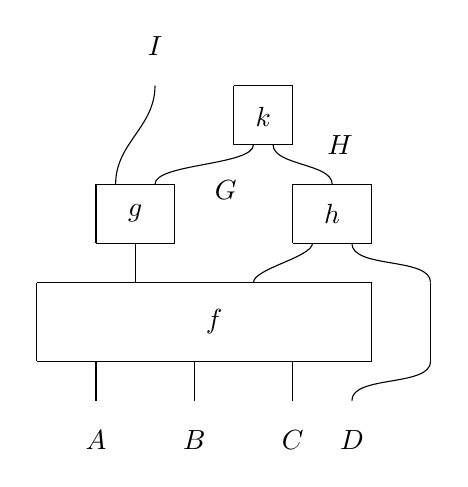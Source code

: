 \begin{tikzpicture}
	\begin{pgfonlayer}{nodelayer}
		\node [style=none] (0) at (-3.75, 0) {};
		\node [style=none] (1) at (0.5, 0) {};
		\node [style=none] (2) at (0.5, 1) {};
		\node [style=none] (3) at (-3.75, 1) {};
		\node [style=none] (5) at (1.25, 0) {};
		\node [style=none] (11) at (-3, 0) {};
		\node [style=none] (12) at (-3, -0.5) {};
		\node [style=none] (14) at (-1.75, -0.5) {};
		\node [style=none] (15) at (-1.75, 0) {};
		\node [style=none] (16) at (-0.5, -0.5) {};
		\node [style=none] (17) at (-0.5, 0) {};
		\node [style=none] (18) at (0.25, -0.5) {};
		\node [style=none] (19) at (1.25, 1) {};
		\node [style=none] (21) at (-2.5, 1) {};
		\node [style=none] (22) at (-1, 1) {};
		\node [style=none] (23) at (-0.5, 1.5) {};
		\node [style=none] (24) at (0.5, 1.5) {};
		\node [style=none] (25) at (0.5, 2.25) {};
		\node [style=none] (26) at (-0.5, 2.25) {};
		\node [style=none] (27) at (-0.25, 1.5) {};
		\node [style=none] (28) at (0.25, 1.5) {};
		\node [style=none] (29) at (-3, 1.5) {};
		\node [style=none] (30) at (-3, 2.25) {};
		\node [style=none] (31) at (-2, 2.25) {};
		\node [style=none] (32) at (-2, 1.5) {};
		\node [style=none] (33) at (-2.5, 1.5) {};
		\node [style=none] (34) at (-1.25, 2.75) {};
		\node [style=none] (35) at (-1.25, 3.5) {};
		\node [style=none] (36) at (-0.5, 3.5) {};
		\node [style=none] (37) at (-0.5, 2.75) {};
		\node [style=none] (38) at (-2.75, 2.25) {};
		\node [style=none] (39) at (-2.25, 2.25) {};
		\node [style=none] (40) at (0, 2.25) {};
		\node [style=none] (41) at (-0.75, 2.75) {};
		\node [style=none] (42) at (-1, 2.75) {};
		\node [style=none] (43) at (-2.25, 3.5) {};
		\node [style=none] (44) at (-3, -1) {$A$};
		\node [style=none] (45) at (-1.75, -1) {$B$};
		\node [style=none] (46) at (-0.5, -1) {$C$};
		\node [style=none] (47) at (0.25, -1) {$D$};
		\node [style=none] (50) at (-1.35, 2.175) {$G$};
		\node [style=none] (51) at (0.1, 2.75) {$H$};
		\node [style=none] (52) at (-2.25, 4) {$I$};
		\node [style=none] (53) at (-1.5, 0.5) {$f$};
		\node [style=none] (54) at (-2.5, 1.875) {$g$};
		\node [style=none] (55) at (0, 1.875) {$h$};
		\node [style=none] (56) at (-0.875, 3.1) {$k$};
	\end{pgfonlayer}
	\begin{pgfonlayer}{edgelayer}
		\draw (1.center) to (2.center);
		\draw (2.center) to (3.center);
		\draw (3.center) to (0.center);
		\draw (0.center) to (1.center);
		\draw (12.center) to (11.center);
		\draw (14.center) to (15.center);
		\draw (16.center) to (17.center);
		\draw [in=-90, out=90, looseness=0.75] (18.center) to (5.center);
		\draw (5.center) to (19.center);
		\draw (26.center) to (25.center);
		\draw (25.center) to (24.center);
		\draw (24.center) to (23.center);
		\draw (23.center) to (26.center);
		\draw [in=90, out=-90, looseness=0.50] (27.center) to (22.center);
		\draw (29.center) to (32.center);
		\draw (32.center) to (31.center);
		\draw (31.center) to (30.center);
		\draw (30.center) to (29.center);
		\draw (33.center) to (21.center);
		\draw (34.center) to (37.center);
		\draw (37.center) to (36.center);
		\draw (36.center) to (35.center);
		\draw (35.center) to (34.center);
		\draw [in=90, out=-90, looseness=0.75] (41.center) to (40.center);
		\draw [in=90, out=-90, looseness=0.50] (42.center) to (39.center);
		\draw [in=-90, out=90] (38.center) to (43.center);
		\draw [in=90, out=-90, looseness=0.75] (28.center) to (19.center);
	\end{pgfonlayer}
\end{tikzpicture}
